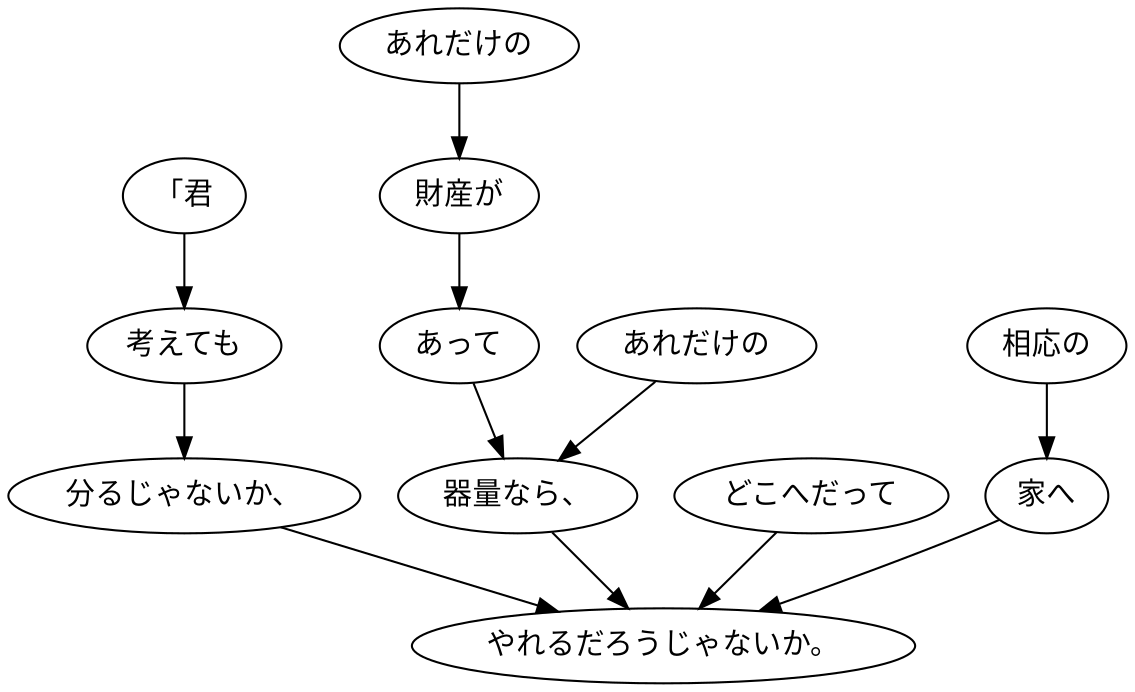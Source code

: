 digraph graph2423 {
	node0 [label="「君"];
	node1 [label="考えても"];
	node2 [label="分るじゃないか、"];
	node3 [label="あれだけの"];
	node4 [label="財産が"];
	node5 [label="あって"];
	node6 [label="あれだけの"];
	node7 [label="器量なら、"];
	node8 [label="どこへだって"];
	node9 [label="相応の"];
	node10 [label="家へ"];
	node11 [label="やれるだろうじゃないか。"];
	node0 -> node1;
	node1 -> node2;
	node2 -> node11;
	node3 -> node4;
	node4 -> node5;
	node5 -> node7;
	node6 -> node7;
	node7 -> node11;
	node8 -> node11;
	node9 -> node10;
	node10 -> node11;
}
